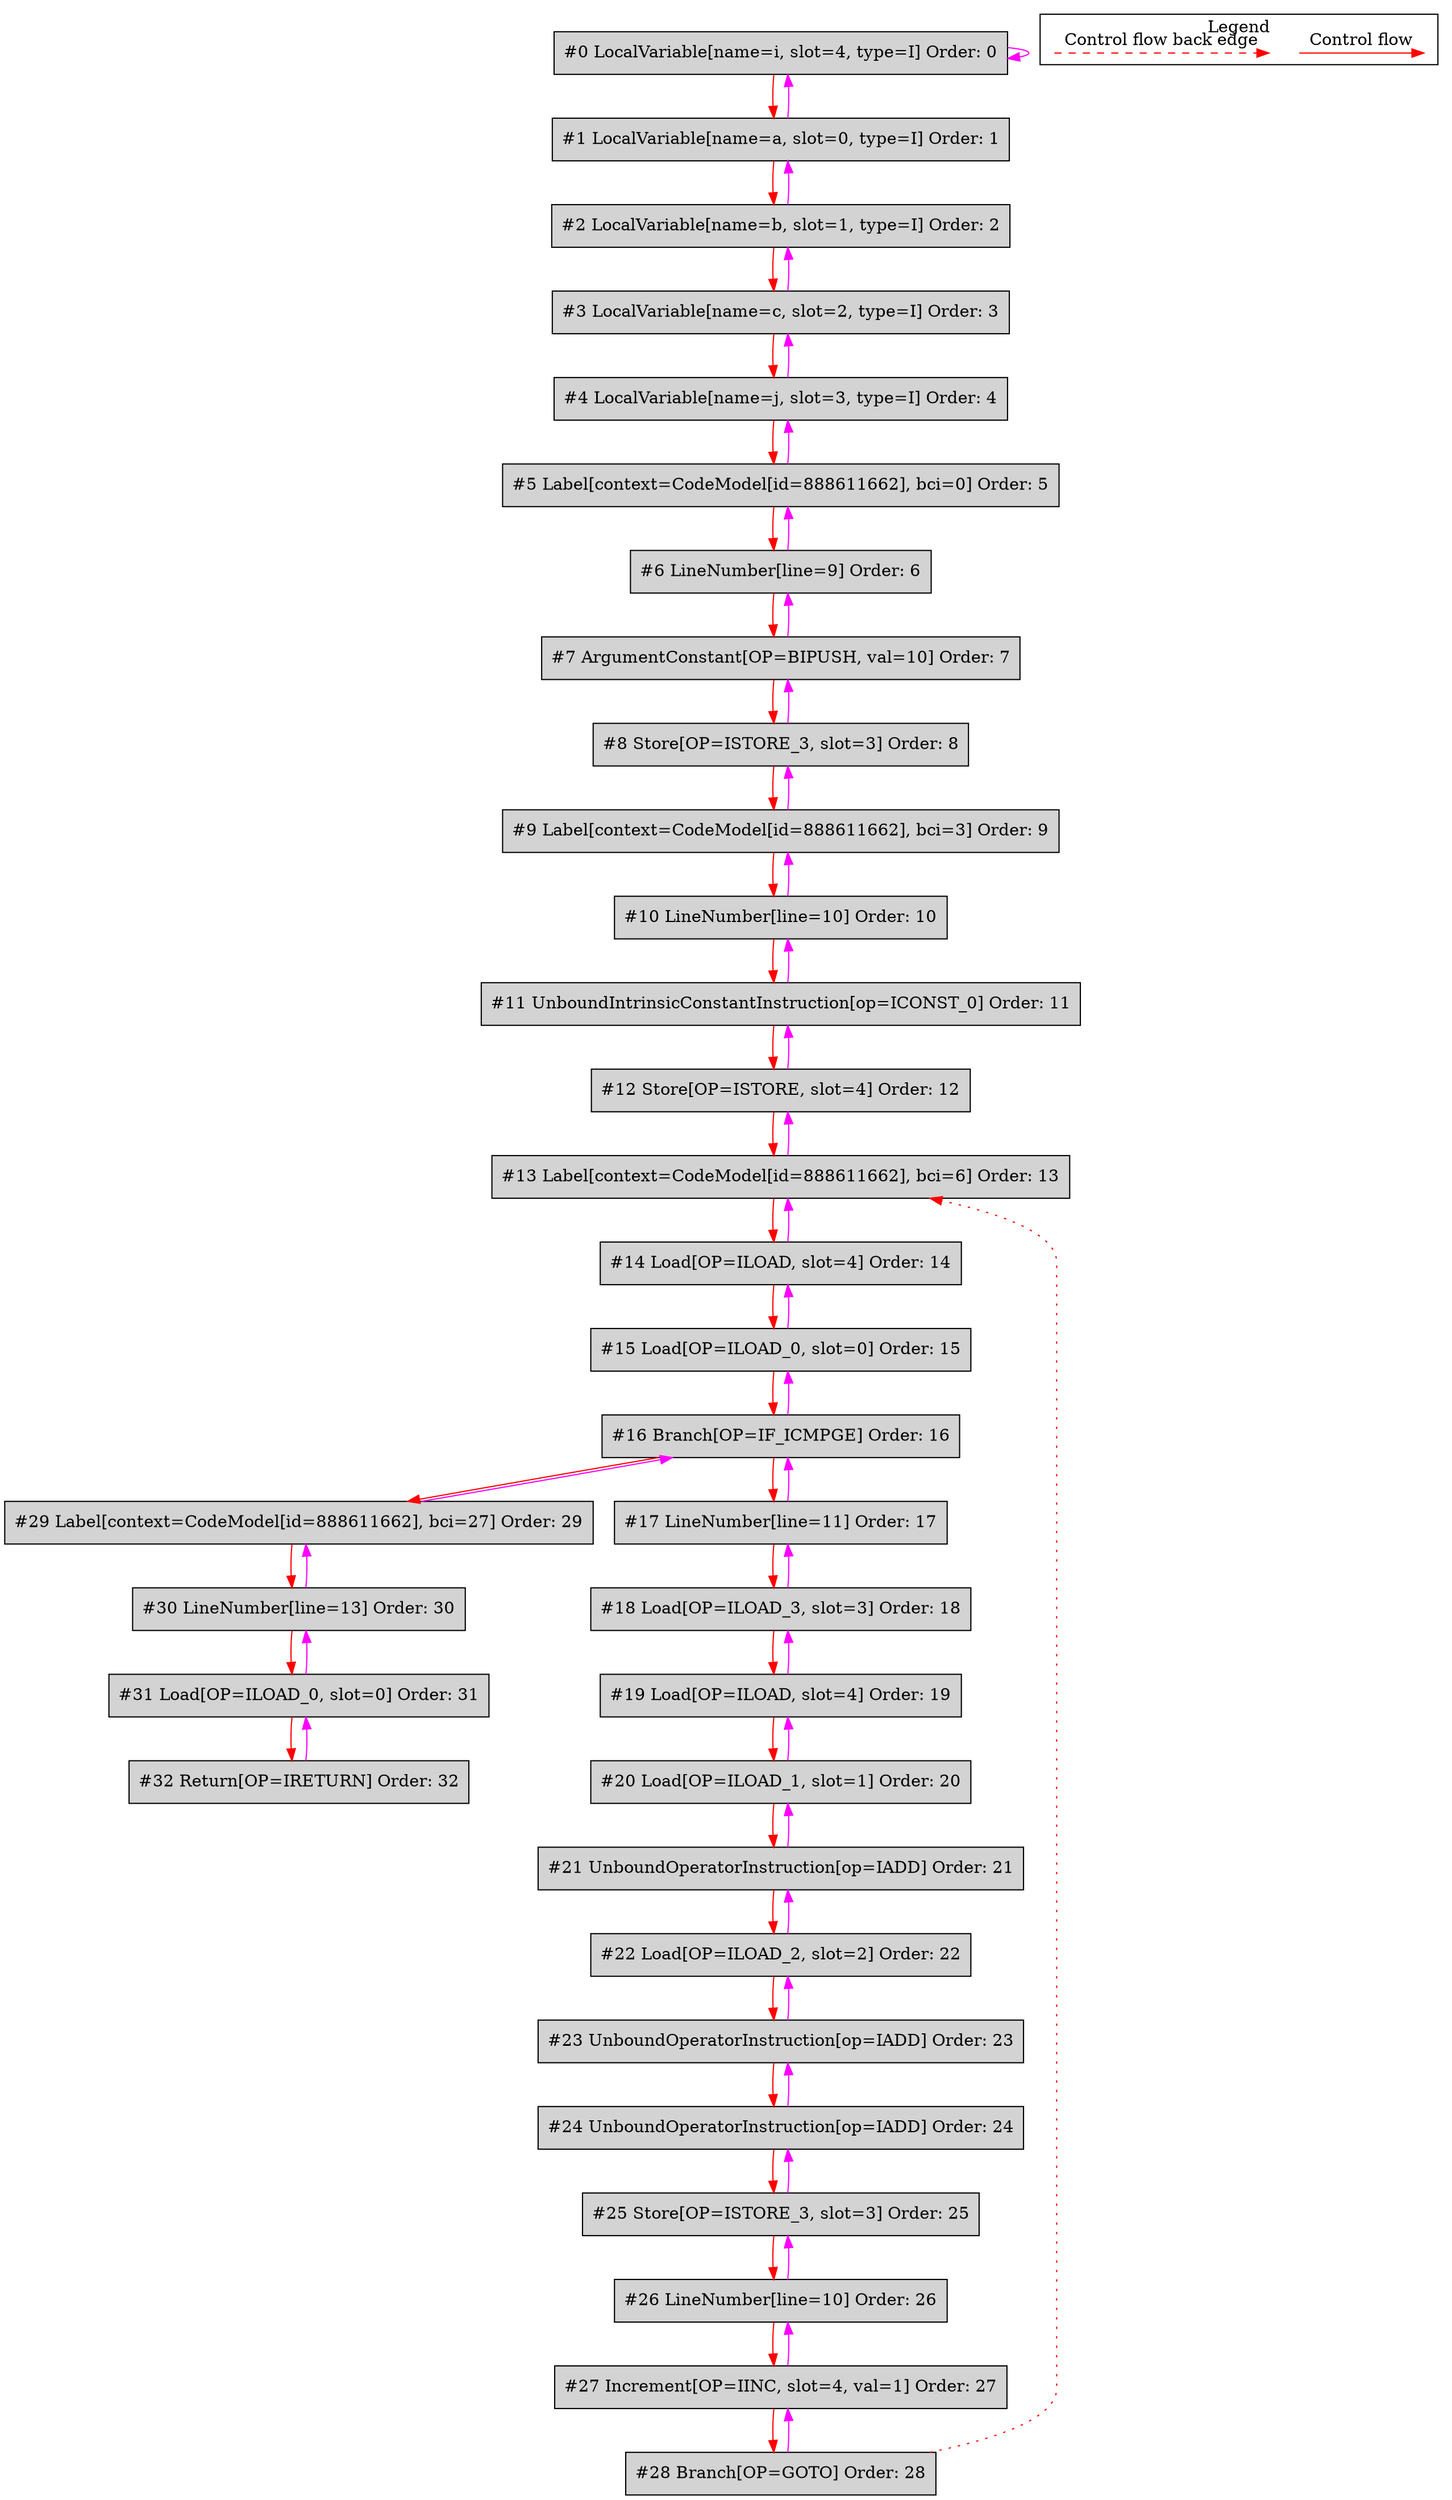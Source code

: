digraph {
 ordering="in";
 node0[label="#0 LocalVariable[name=i, slot=4, type=I] Order: 0", shape=box, fillcolor=lightgrey, style=filled];
 node1[label="#1 LocalVariable[name=a, slot=0, type=I] Order: 1", shape=box, fillcolor=lightgrey, style=filled];
 node2[label="#2 LocalVariable[name=b, slot=1, type=I] Order: 2", shape=box, fillcolor=lightgrey, style=filled];
 node3[label="#3 LocalVariable[name=c, slot=2, type=I] Order: 3", shape=box, fillcolor=lightgrey, style=filled];
 node4[label="#4 LocalVariable[name=j, slot=3, type=I] Order: 4", shape=box, fillcolor=lightgrey, style=filled];
 node5[label="#5 Label[context=CodeModel[id=888611662], bci=0] Order: 5", shape=box, fillcolor=lightgrey, style=filled];
 node6[label="#6 LineNumber[line=9] Order: 6", shape=box, fillcolor=lightgrey, style=filled];
 node7[label="#7 ArgumentConstant[OP=BIPUSH, val=10] Order: 7", shape=box, fillcolor=lightgrey, style=filled];
 node8[label="#8 Store[OP=ISTORE_3, slot=3] Order: 8", shape=box, fillcolor=lightgrey, style=filled];
 node9[label="#9 Label[context=CodeModel[id=888611662], bci=3] Order: 9", shape=box, fillcolor=lightgrey, style=filled];
 node10[label="#10 LineNumber[line=10] Order: 10", shape=box, fillcolor=lightgrey, style=filled];
 node11[label="#11 UnboundIntrinsicConstantInstruction[op=ICONST_0] Order: 11", shape=box, fillcolor=lightgrey, style=filled];
 node12[label="#12 Store[OP=ISTORE, slot=4] Order: 12", shape=box, fillcolor=lightgrey, style=filled];
 node13[label="#13 Label[context=CodeModel[id=888611662], bci=6] Order: 13", shape=box, fillcolor=lightgrey, style=filled];
 node14[label="#14 Load[OP=ILOAD, slot=4] Order: 14", shape=box, fillcolor=lightgrey, style=filled];
 node15[label="#15 Load[OP=ILOAD_0, slot=0] Order: 15", shape=box, fillcolor=lightgrey, style=filled];
 node16[label="#16 Branch[OP=IF_ICMPGE] Order: 16", shape=box, fillcolor=lightgrey, style=filled];
 node17[label="#17 LineNumber[line=11] Order: 17", shape=box, fillcolor=lightgrey, style=filled];
 node18[label="#18 Load[OP=ILOAD_3, slot=3] Order: 18", shape=box, fillcolor=lightgrey, style=filled];
 node19[label="#19 Load[OP=ILOAD, slot=4] Order: 19", shape=box, fillcolor=lightgrey, style=filled];
 node20[label="#20 Load[OP=ILOAD_1, slot=1] Order: 20", shape=box, fillcolor=lightgrey, style=filled];
 node21[label="#21 UnboundOperatorInstruction[op=IADD] Order: 21", shape=box, fillcolor=lightgrey, style=filled];
 node22[label="#22 Load[OP=ILOAD_2, slot=2] Order: 22", shape=box, fillcolor=lightgrey, style=filled];
 node23[label="#23 UnboundOperatorInstruction[op=IADD] Order: 23", shape=box, fillcolor=lightgrey, style=filled];
 node24[label="#24 UnboundOperatorInstruction[op=IADD] Order: 24", shape=box, fillcolor=lightgrey, style=filled];
 node25[label="#25 Store[OP=ISTORE_3, slot=3] Order: 25", shape=box, fillcolor=lightgrey, style=filled];
 node26[label="#26 LineNumber[line=10] Order: 26", shape=box, fillcolor=lightgrey, style=filled];
 node27[label="#27 Increment[OP=IINC, slot=4, val=1] Order: 27", shape=box, fillcolor=lightgrey, style=filled];
 node28[label="#28 Branch[OP=GOTO] Order: 28", shape=box, fillcolor=lightgrey, style=filled];
 node29[label="#29 Label[context=CodeModel[id=888611662], bci=27] Order: 29", shape=box, fillcolor=lightgrey, style=filled];
 node30[label="#30 LineNumber[line=13] Order: 30", shape=box, fillcolor=lightgrey, style=filled];
 node31[label="#31 Load[OP=ILOAD_0, slot=0] Order: 31", shape=box, fillcolor=lightgrey, style=filled];
 node32[label="#32 Return[OP=IRETURN] Order: 32", shape=box, fillcolor=lightgrey, style=filled];
 node0 -> node0[color=fuchsia];
 node0 -> node1[color=red];
 node1 -> node0[color=fuchsia];
 node1 -> node2[color=red];
 node2 -> node1[color=fuchsia];
 node2 -> node3[color=red];
 node3 -> node2[color=fuchsia];
 node3 -> node4[color=red];
 node4 -> node3[color=fuchsia];
 node4 -> node5[color=red];
 node5 -> node4[color=fuchsia];
 node5 -> node6[color=red];
 node6 -> node5[color=fuchsia];
 node6 -> node7[color=red];
 node7 -> node6[color=fuchsia];
 node7 -> node8[color=red];
 node8 -> node7[color=fuchsia];
 node8 -> node9[color=red];
 node9 -> node8[color=fuchsia];
 node9 -> node10[color=red];
 node10 -> node9[color=fuchsia];
 node10 -> node11[color=red];
 node11 -> node10[color=fuchsia];
 node11 -> node12[color=red];
 node12 -> node11[color=fuchsia];
 node12 -> node13[color=red];
 node28 -> node13[color=red, style=dotted];
 node13 -> node12[color=fuchsia];
 node13 -> node14[color=red];
 node14 -> node13[color=fuchsia];
 node14 -> node15[color=red];
 node15 -> node14[color=fuchsia];
 node15 -> node16[color=red];
 node16 -> node15[color=fuchsia];
 node16 -> node17[color=red];
 node17 -> node16[color=fuchsia];
 node17 -> node18[color=red];
 node18 -> node17[color=fuchsia];
 node18 -> node19[color=red];
 node19 -> node18[color=fuchsia];
 node19 -> node20[color=red];
 node20 -> node19[color=fuchsia];
 node20 -> node21[color=red];
 node21 -> node20[color=fuchsia];
 node21 -> node22[color=red];
 node22 -> node21[color=fuchsia];
 node22 -> node23[color=red];
 node23 -> node22[color=fuchsia];
 node23 -> node24[color=red];
 node24 -> node23[color=fuchsia];
 node24 -> node25[color=red];
 node25 -> node24[color=fuchsia];
 node25 -> node26[color=red];
 node26 -> node25[color=fuchsia];
 node26 -> node27[color=red];
 node27 -> node26[color=fuchsia];
 node27 -> node28[color=red];
 node28 -> node27[color=fuchsia];
 node16 -> node29[color=red];
 node29 -> node16[color=fuchsia];
 node29 -> node30[color=red];
 node30 -> node29[color=fuchsia];
 node30 -> node31[color=red];
 node31 -> node30[color=fuchsia];
 node31 -> node32[color=red];
 node32 -> node31[color=fuchsia];
 subgraph cluster_000 {
  label = "Legend";
  node [shape=point]
  {
   rank=same;
   c0 [style = invis];
   c1 [style = invis];
   c2 [style = invis];
   c3 [style = invis];
  }
  c0 -> c1 [label="Control flow", style=solid, color=red]
  c2 -> c3 [label="Control flow back edge", style=dashed, color=red]
 }

}
